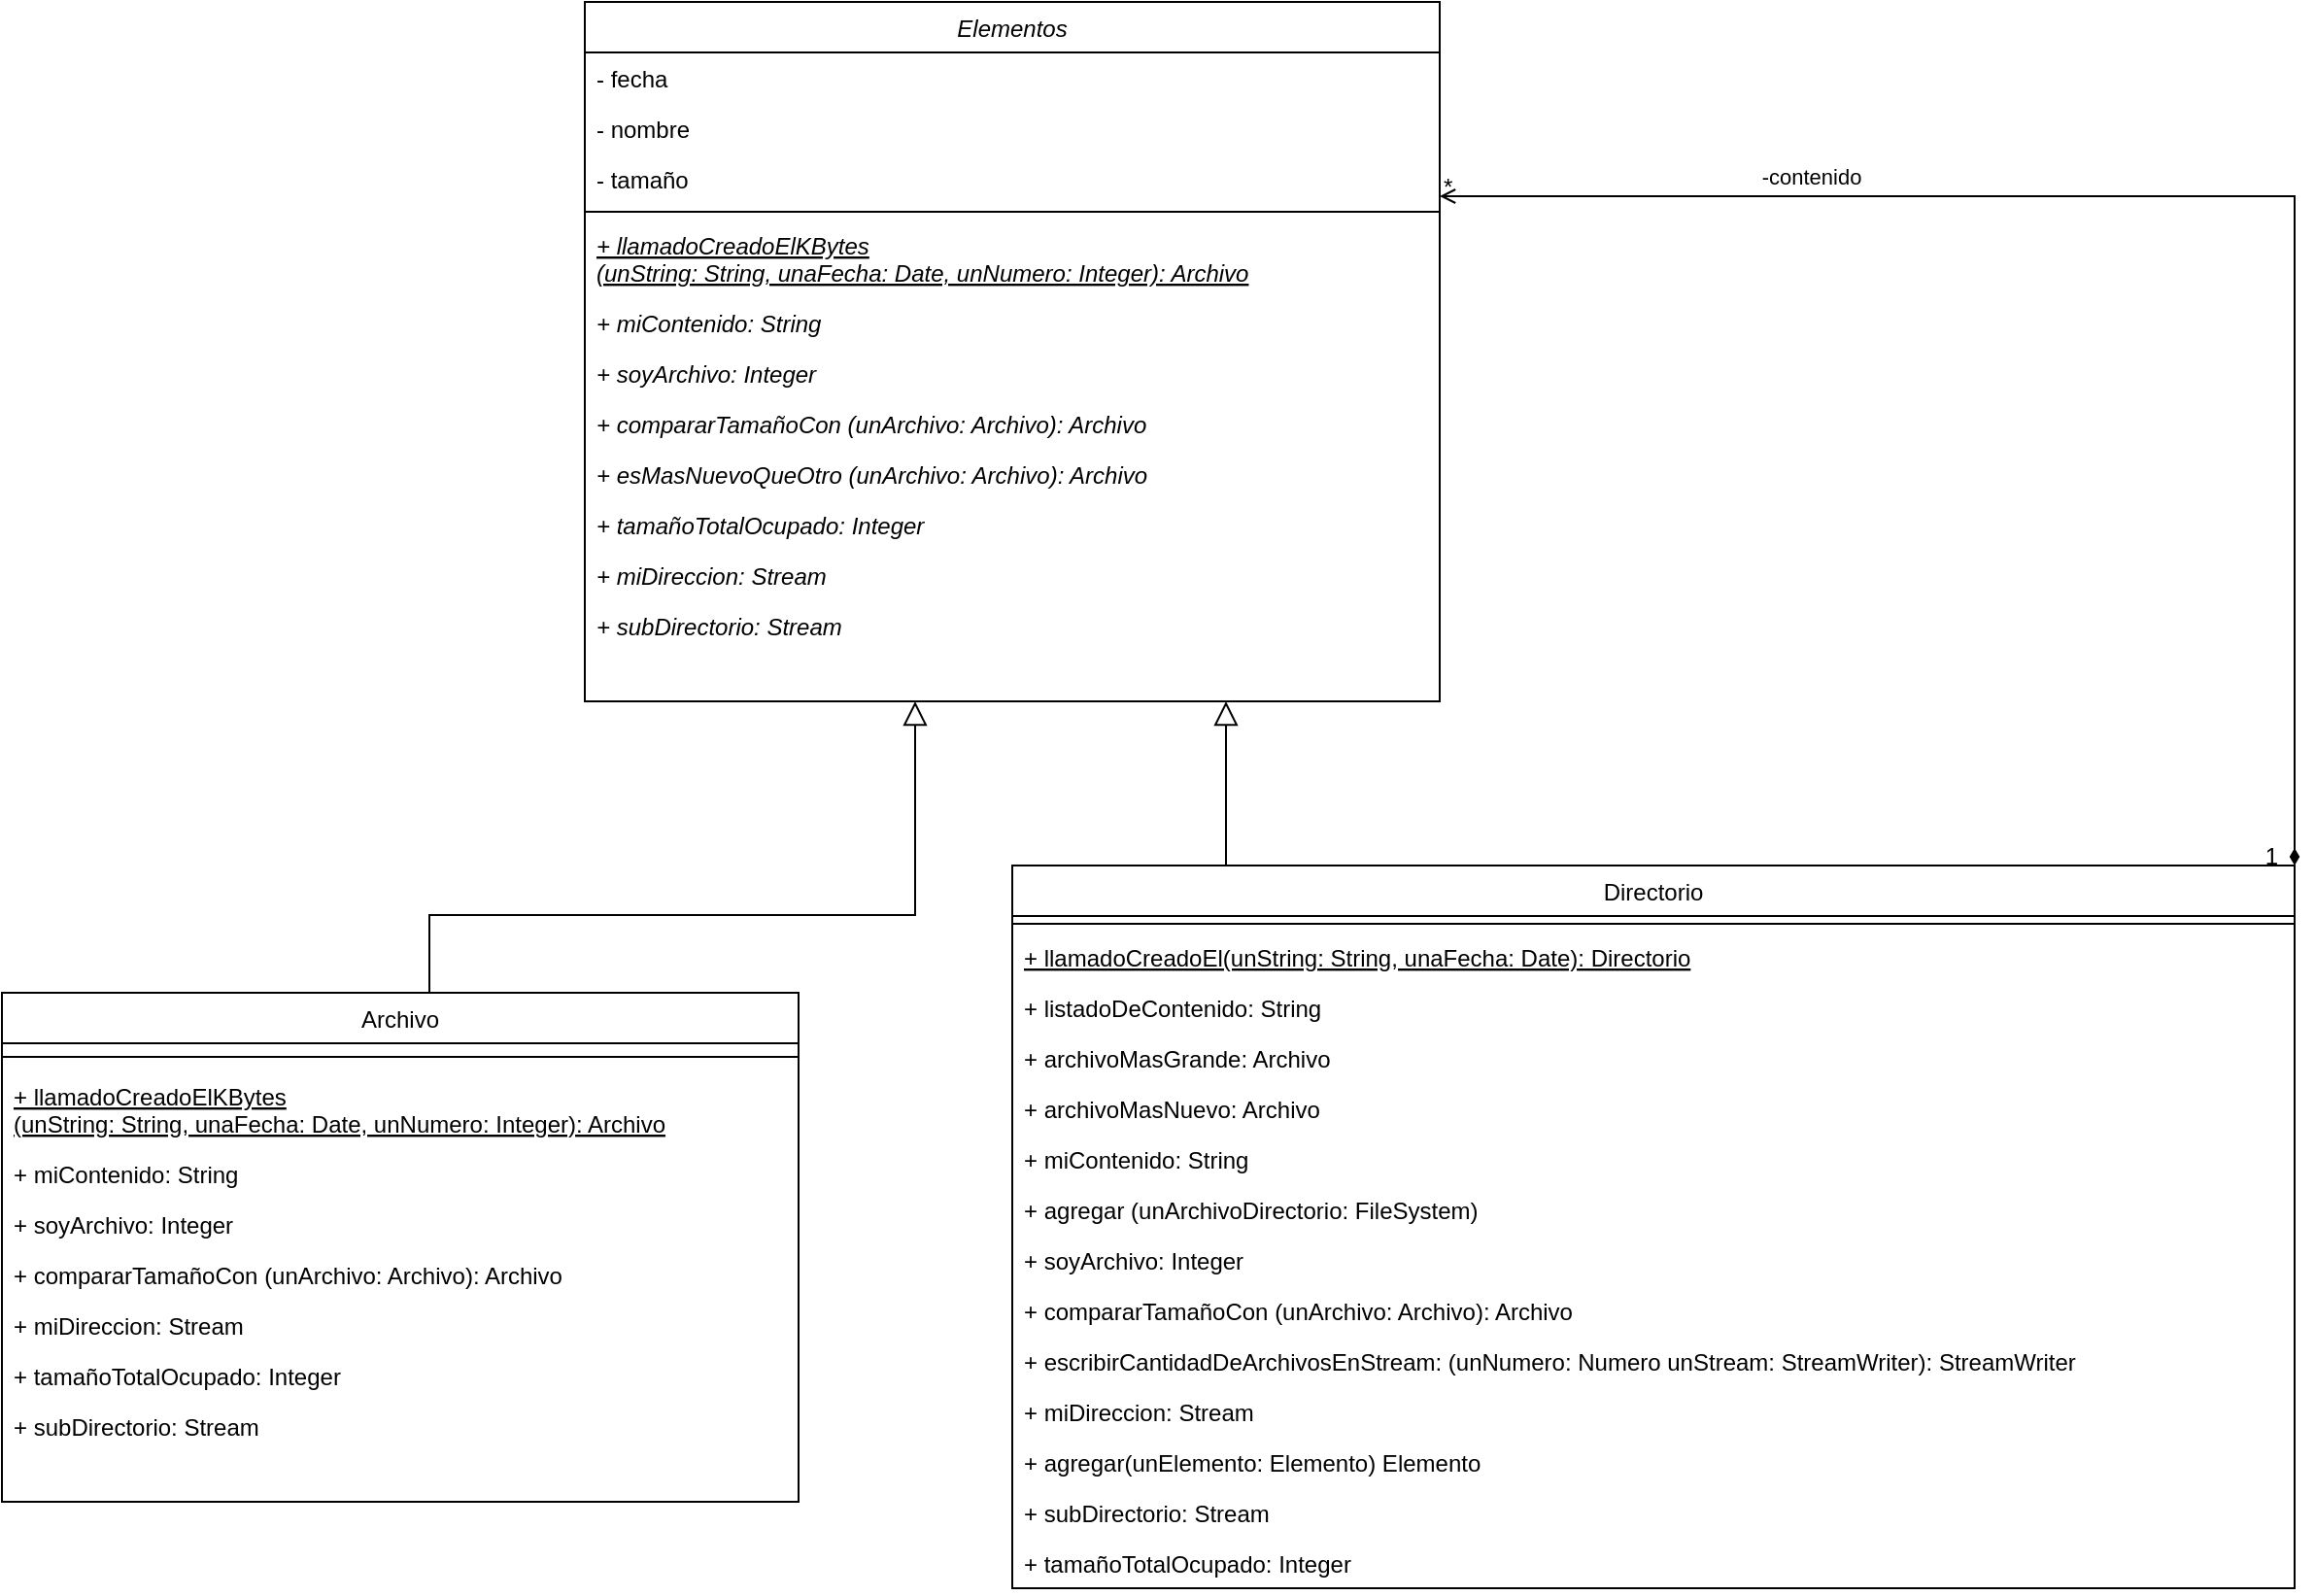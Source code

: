 <mxfile version="13.1.5" type="device"><diagram id="C5RBs43oDa-KdzZeNtuy" name="Page-1"><mxGraphModel dx="1355" dy="776" grid="1" gridSize="10" guides="1" tooltips="1" connect="1" arrows="1" fold="1" page="1" pageScale="1" pageWidth="827" pageHeight="1169" math="0" shadow="0"><root><mxCell id="WIyWlLk6GJQsqaUBKTNV-0"/><mxCell id="WIyWlLk6GJQsqaUBKTNV-1" parent="WIyWlLk6GJQsqaUBKTNV-0"/><mxCell id="zkfFHV4jXpPFQw0GAbJ--12" value="" style="endArrow=block;endSize=10;endFill=0;shadow=0;strokeWidth=1;rounded=0;edgeStyle=elbowEdgeStyle;elbow=vertical;" parent="WIyWlLk6GJQsqaUBKTNV-1" source="zkfFHV4jXpPFQw0GAbJ--6" target="zkfFHV4jXpPFQw0GAbJ--0" edge="1"><mxGeometry width="160" relative="1" as="geometry"><mxPoint x="200" y="203" as="sourcePoint"/><mxPoint x="200" y="203" as="targetPoint"/><Array as="points"><mxPoint x="660" y="390"/><mxPoint x="540" y="380"/></Array></mxGeometry></mxCell><mxCell id="zkfFHV4jXpPFQw0GAbJ--26" value="" style="endArrow=diamondThin;shadow=0;strokeWidth=1;strokeColor=#000000;rounded=0;endFill=1;edgeStyle=elbowEdgeStyle;elbow=vertical;startArrow=open;startFill=0;entryX=1;entryY=0;entryDx=0;entryDy=0;" parent="WIyWlLk6GJQsqaUBKTNV-1" source="zkfFHV4jXpPFQw0GAbJ--0" target="zkfFHV4jXpPFQw0GAbJ--6" edge="1"><mxGeometry x="0.5" y="41" relative="1" as="geometry"><mxPoint x="380" y="192" as="sourcePoint"/><mxPoint x="520" y="650" as="targetPoint"/><mxPoint x="-40" y="32" as="offset"/><Array as="points"><mxPoint x="480" y="110"/><mxPoint x="500" y="490"/><mxPoint x="540" y="500"/><mxPoint x="540" y="480"/><mxPoint x="550" y="190"/><mxPoint x="420" y="440"/><mxPoint x="520" y="189"/><mxPoint x="470" y="189"/></Array></mxGeometry></mxCell><mxCell id="zkfFHV4jXpPFQw0GAbJ--27" value="*" style="resizable=0;align=left;verticalAlign=bottom;labelBackgroundColor=none;fontSize=12;" parent="zkfFHV4jXpPFQw0GAbJ--26" connectable="0" vertex="1"><mxGeometry x="-1" relative="1" as="geometry"><mxPoint y="4" as="offset"/></mxGeometry></mxCell><mxCell id="zkfFHV4jXpPFQw0GAbJ--28" value="1" style="resizable=0;align=right;verticalAlign=bottom;labelBackgroundColor=none;fontSize=12;" parent="zkfFHV4jXpPFQw0GAbJ--26" connectable="0" vertex="1"><mxGeometry x="1" relative="1" as="geometry"><mxPoint x="-7" y="4" as="offset"/></mxGeometry></mxCell><mxCell id="lYS9F4XXgdGpUl2Jq-8O-1" value="-contenido" style="edgeLabel;html=1;align=center;verticalAlign=middle;resizable=0;points=[];" parent="zkfFHV4jXpPFQw0GAbJ--26" vertex="1" connectable="0"><mxGeometry x="-0.517" relative="1" as="geometry"><mxPoint x="1" y="-10" as="offset"/></mxGeometry></mxCell><mxCell id="lYS9F4XXgdGpUl2Jq-8O-13" value="" style="edgeStyle=elbowEdgeStyle;rounded=0;orthogonalLoop=1;jettySize=auto;html=1;startArrow=none;startFill=0;endArrow=block;endFill=0;elbow=vertical;endSize=10;" parent="WIyWlLk6GJQsqaUBKTNV-1" source="zkfFHV4jXpPFQw0GAbJ--17" edge="1"><mxGeometry relative="1" as="geometry"><mxPoint x="500" y="370" as="targetPoint"/><Array as="points"><mxPoint x="250" y="480"/><mxPoint x="410" y="450"/><mxPoint x="250" y="480"/><mxPoint x="420" y="450"/><mxPoint x="490" y="420"/><mxPoint x="480" y="380"/><mxPoint x="290" y="340"/><mxPoint x="470" y="290"/><mxPoint x="510" y="330"/><mxPoint x="490" y="330"/></Array></mxGeometry></mxCell><mxCell id="zkfFHV4jXpPFQw0GAbJ--0" value="Elementos" style="swimlane;fontStyle=2;align=center;verticalAlign=top;childLayout=stackLayout;horizontal=1;startSize=26;horizontalStack=0;resizeParent=1;resizeLast=0;collapsible=1;marginBottom=0;rounded=0;shadow=0;strokeWidth=1;" parent="WIyWlLk6GJQsqaUBKTNV-1" vertex="1"><mxGeometry x="330" y="10" width="440" height="360" as="geometry"><mxRectangle x="230" y="140" width="160" height="26" as="alternateBounds"/></mxGeometry></mxCell><mxCell id="zkfFHV4jXpPFQw0GAbJ--1" value="- fecha" style="text;align=left;verticalAlign=top;spacingLeft=4;spacingRight=4;overflow=hidden;rotatable=0;points=[[0,0.5],[1,0.5]];portConstraint=eastwest;" parent="zkfFHV4jXpPFQw0GAbJ--0" vertex="1"><mxGeometry y="26" width="440" height="26" as="geometry"/></mxCell><mxCell id="zkfFHV4jXpPFQw0GAbJ--2" value="- nombre" style="text;align=left;verticalAlign=top;spacingLeft=4;spacingRight=4;overflow=hidden;rotatable=0;points=[[0,0.5],[1,0.5]];portConstraint=eastwest;rounded=0;shadow=0;html=0;" parent="zkfFHV4jXpPFQw0GAbJ--0" vertex="1"><mxGeometry y="52" width="440" height="26" as="geometry"/></mxCell><mxCell id="zkfFHV4jXpPFQw0GAbJ--3" value="- tamaño" style="text;align=left;verticalAlign=top;spacingLeft=4;spacingRight=4;overflow=hidden;rotatable=0;points=[[0,0.5],[1,0.5]];portConstraint=eastwest;rounded=0;shadow=0;html=0;" parent="zkfFHV4jXpPFQw0GAbJ--0" vertex="1"><mxGeometry y="78" width="440" height="26" as="geometry"/></mxCell><mxCell id="zkfFHV4jXpPFQw0GAbJ--4" value="" style="line;html=1;strokeWidth=1;align=left;verticalAlign=middle;spacingTop=-1;spacingLeft=3;spacingRight=3;rotatable=0;labelPosition=right;points=[];portConstraint=eastwest;" parent="zkfFHV4jXpPFQw0GAbJ--0" vertex="1"><mxGeometry y="104" width="440" height="8" as="geometry"/></mxCell><mxCell id="lYS9F4XXgdGpUl2Jq-8O-15" value="+ llamadoCreadoElKBytes&#xA;(unString: String, unaFecha: Date, unNumero: Integer): Archivo" style="text;strokeColor=none;fillColor=none;align=left;verticalAlign=top;spacingLeft=4;spacingRight=4;overflow=hidden;rotatable=0;points=[[0,0.5],[1,0.5]];portConstraint=eastwest;fontStyle=6" parent="zkfFHV4jXpPFQw0GAbJ--0" vertex="1"><mxGeometry y="112" width="440" height="40" as="geometry"/></mxCell><mxCell id="lYS9F4XXgdGpUl2Jq-8O-22" value="+ miContenido: String" style="text;strokeColor=none;fillColor=none;align=left;verticalAlign=top;spacingLeft=4;spacingRight=4;overflow=hidden;rotatable=0;points=[[0,0.5],[1,0.5]];portConstraint=eastwest;fontStyle=2" parent="zkfFHV4jXpPFQw0GAbJ--0" vertex="1"><mxGeometry y="152" width="440" height="26" as="geometry"/></mxCell><mxCell id="glSS0srOEj0OJwgl89uQ-0" value="+ soyArchivo: Integer" style="text;strokeColor=none;fillColor=none;align=left;verticalAlign=top;spacingLeft=4;spacingRight=4;overflow=hidden;rotatable=0;points=[[0,0.5],[1,0.5]];portConstraint=eastwest;fontStyle=2" vertex="1" parent="zkfFHV4jXpPFQw0GAbJ--0"><mxGeometry y="178" width="440" height="26" as="geometry"/></mxCell><mxCell id="glSS0srOEj0OJwgl89uQ-13" value="+ compararTamañoCon (unArchivo: Archivo): Archivo" style="text;strokeColor=none;fillColor=none;align=left;verticalAlign=top;spacingLeft=4;spacingRight=4;overflow=hidden;rotatable=0;points=[[0,0.5],[1,0.5]];portConstraint=eastwest;fontStyle=2" vertex="1" parent="zkfFHV4jXpPFQw0GAbJ--0"><mxGeometry y="204" width="440" height="26" as="geometry"/></mxCell><mxCell id="glSS0srOEj0OJwgl89uQ-14" value="+ esMasNuevoQueOtro (unArchivo: Archivo): Archivo" style="text;strokeColor=none;fillColor=none;align=left;verticalAlign=top;spacingLeft=4;spacingRight=4;overflow=hidden;rotatable=0;points=[[0,0.5],[1,0.5]];portConstraint=eastwest;fontStyle=2" vertex="1" parent="zkfFHV4jXpPFQw0GAbJ--0"><mxGeometry y="230" width="440" height="26" as="geometry"/></mxCell><mxCell id="glSS0srOEj0OJwgl89uQ-15" value="+ tamañoTotalOcupado: Integer" style="text;strokeColor=none;fillColor=none;align=left;verticalAlign=top;spacingLeft=4;spacingRight=4;overflow=hidden;rotatable=0;points=[[0,0.5],[1,0.5]];portConstraint=eastwest;fontStyle=2" vertex="1" parent="zkfFHV4jXpPFQw0GAbJ--0"><mxGeometry y="256" width="440" height="26" as="geometry"/></mxCell><mxCell id="glSS0srOEj0OJwgl89uQ-17" value="+ miDireccion: Stream" style="text;strokeColor=none;fillColor=none;align=left;verticalAlign=top;spacingLeft=4;spacingRight=4;overflow=hidden;rotatable=0;points=[[0,0.5],[1,0.5]];portConstraint=eastwest;fontStyle=2" vertex="1" parent="zkfFHV4jXpPFQw0GAbJ--0"><mxGeometry y="282" width="440" height="26" as="geometry"/></mxCell><mxCell id="glSS0srOEj0OJwgl89uQ-21" value="+ subDirectorio: Stream" style="text;strokeColor=none;fillColor=none;align=left;verticalAlign=top;spacingLeft=4;spacingRight=4;overflow=hidden;rotatable=0;points=[[0,0.5],[1,0.5]];portConstraint=eastwest;fontStyle=2" vertex="1" parent="zkfFHV4jXpPFQw0GAbJ--0"><mxGeometry y="308" width="440" height="26" as="geometry"/></mxCell><mxCell id="zkfFHV4jXpPFQw0GAbJ--17" value="Archivo" style="swimlane;fontStyle=0;align=center;verticalAlign=top;childLayout=stackLayout;horizontal=1;startSize=26;horizontalStack=0;resizeParent=1;resizeLast=0;collapsible=1;marginBottom=0;rounded=0;shadow=0;strokeWidth=1;" parent="WIyWlLk6GJQsqaUBKTNV-1" vertex="1"><mxGeometry x="30" y="520" width="410" height="262" as="geometry"><mxRectangle x="550" y="140" width="160" height="26" as="alternateBounds"/></mxGeometry></mxCell><mxCell id="zkfFHV4jXpPFQw0GAbJ--23" value="" style="line;html=1;strokeWidth=1;align=left;verticalAlign=middle;spacingTop=-1;spacingLeft=3;spacingRight=3;rotatable=0;labelPosition=right;points=[];portConstraint=eastwest;" parent="zkfFHV4jXpPFQw0GAbJ--17" vertex="1"><mxGeometry y="26" width="410" height="14" as="geometry"/></mxCell><mxCell id="lYS9F4XXgdGpUl2Jq-8O-20" value="+ llamadoCreadoElKBytes&#xA;(unString: String, unaFecha: Date, unNumero: Integer): Archivo" style="text;strokeColor=none;fillColor=none;align=left;verticalAlign=top;spacingLeft=4;spacingRight=4;overflow=hidden;rotatable=0;points=[[0,0.5],[1,0.5]];portConstraint=eastwest;fontStyle=4" parent="zkfFHV4jXpPFQw0GAbJ--17" vertex="1"><mxGeometry y="40" width="410" height="40" as="geometry"/></mxCell><mxCell id="lYS9F4XXgdGpUl2Jq-8O-23" value="+ miContenido: String" style="text;strokeColor=none;fillColor=none;align=left;verticalAlign=top;spacingLeft=4;spacingRight=4;overflow=hidden;rotatable=0;points=[[0,0.5],[1,0.5]];portConstraint=eastwest;fontStyle=0" parent="zkfFHV4jXpPFQw0GAbJ--17" vertex="1"><mxGeometry y="80" width="410" height="26" as="geometry"/></mxCell><mxCell id="glSS0srOEj0OJwgl89uQ-9" value="+ soyArchivo: Integer" style="text;strokeColor=none;fillColor=none;align=left;verticalAlign=top;spacingLeft=4;spacingRight=4;overflow=hidden;rotatable=0;points=[[0,0.5],[1,0.5]];portConstraint=eastwest;fontStyle=0" vertex="1" parent="zkfFHV4jXpPFQw0GAbJ--17"><mxGeometry y="106" width="410" height="26" as="geometry"/></mxCell><mxCell id="glSS0srOEj0OJwgl89uQ-12" value="+ compararTamañoCon (unArchivo: Archivo): Archivo" style="text;strokeColor=none;fillColor=none;align=left;verticalAlign=top;spacingLeft=4;spacingRight=4;overflow=hidden;rotatable=0;points=[[0,0.5],[1,0.5]];portConstraint=eastwest;fontStyle=0" vertex="1" parent="zkfFHV4jXpPFQw0GAbJ--17"><mxGeometry y="132" width="410" height="26" as="geometry"/></mxCell><mxCell id="glSS0srOEj0OJwgl89uQ-18" value="+ miDireccion: Stream" style="text;strokeColor=none;fillColor=none;align=left;verticalAlign=top;spacingLeft=4;spacingRight=4;overflow=hidden;rotatable=0;points=[[0,0.5],[1,0.5]];portConstraint=eastwest;fontStyle=0" vertex="1" parent="zkfFHV4jXpPFQw0GAbJ--17"><mxGeometry y="158" width="410" height="26" as="geometry"/></mxCell><mxCell id="glSS0srOEj0OJwgl89uQ-24" value="+ tamañoTotalOcupado: Integer" style="text;strokeColor=none;fillColor=none;align=left;verticalAlign=top;spacingLeft=4;spacingRight=4;overflow=hidden;rotatable=0;points=[[0,0.5],[1,0.5]];portConstraint=eastwest;fontStyle=0" vertex="1" parent="zkfFHV4jXpPFQw0GAbJ--17"><mxGeometry y="184" width="410" height="26" as="geometry"/></mxCell><mxCell id="glSS0srOEj0OJwgl89uQ-22" value="+ subDirectorio: Stream" style="text;strokeColor=none;fillColor=none;align=left;verticalAlign=top;spacingLeft=4;spacingRight=4;overflow=hidden;rotatable=0;points=[[0,0.5],[1,0.5]];portConstraint=eastwest;fontStyle=0" vertex="1" parent="zkfFHV4jXpPFQw0GAbJ--17"><mxGeometry y="210" width="410" height="26" as="geometry"/></mxCell><mxCell id="zkfFHV4jXpPFQw0GAbJ--6" value="Directorio" style="swimlane;fontStyle=0;align=center;verticalAlign=top;childLayout=stackLayout;horizontal=1;startSize=26;horizontalStack=0;resizeParent=1;resizeLast=0;collapsible=1;marginBottom=0;rounded=0;shadow=0;strokeWidth=1;" parent="WIyWlLk6GJQsqaUBKTNV-1" vertex="1"><mxGeometry x="550" y="454.5" width="660" height="372" as="geometry"><mxRectangle x="130" y="380" width="160" height="26" as="alternateBounds"/></mxGeometry></mxCell><mxCell id="zkfFHV4jXpPFQw0GAbJ--9" value="" style="line;html=1;strokeWidth=1;align=left;verticalAlign=middle;spacingTop=-1;spacingLeft=3;spacingRight=3;rotatable=0;labelPosition=right;points=[];portConstraint=eastwest;" parent="zkfFHV4jXpPFQw0GAbJ--6" vertex="1"><mxGeometry y="26" width="660" height="8" as="geometry"/></mxCell><mxCell id="zkfFHV4jXpPFQw0GAbJ--10" value="+ llamadoCreadoEl(unString: String, unaFecha: Date): Directorio" style="text;align=left;verticalAlign=top;spacingLeft=4;spacingRight=4;overflow=hidden;rotatable=0;points=[[0,0.5],[1,0.5]];portConstraint=eastwest;fontStyle=4" parent="zkfFHV4jXpPFQw0GAbJ--6" vertex="1"><mxGeometry y="34" width="660" height="26" as="geometry"/></mxCell><mxCell id="lYS9F4XXgdGpUl2Jq-8O-17" value="+ listadoDeContenido: String" style="text;strokeColor=none;fillColor=none;align=left;verticalAlign=top;spacingLeft=4;spacingRight=4;overflow=hidden;rotatable=0;points=[[0,0.5],[1,0.5]];portConstraint=eastwest;" parent="zkfFHV4jXpPFQw0GAbJ--6" vertex="1"><mxGeometry y="60" width="660" height="26" as="geometry"/></mxCell><mxCell id="lYS9F4XXgdGpUl2Jq-8O-18" value="+ archivoMasGrande: Archivo" style="text;strokeColor=none;fillColor=none;align=left;verticalAlign=top;spacingLeft=4;spacingRight=4;overflow=hidden;rotatable=0;points=[[0,0.5],[1,0.5]];portConstraint=eastwest;" parent="zkfFHV4jXpPFQw0GAbJ--6" vertex="1"><mxGeometry y="86" width="660" height="26" as="geometry"/></mxCell><mxCell id="lYS9F4XXgdGpUl2Jq-8O-19" value="+ archivoMasNuevo: Archivo" style="text;strokeColor=none;fillColor=none;align=left;verticalAlign=top;spacingLeft=4;spacingRight=4;overflow=hidden;rotatable=0;points=[[0,0.5],[1,0.5]];portConstraint=eastwest;" parent="zkfFHV4jXpPFQw0GAbJ--6" vertex="1"><mxGeometry y="112" width="660" height="26" as="geometry"/></mxCell><mxCell id="lYS9F4XXgdGpUl2Jq-8O-28" value="+ miContenido: String" style="text;strokeColor=none;fillColor=none;align=left;verticalAlign=top;spacingLeft=4;spacingRight=4;overflow=hidden;rotatable=0;points=[[0,0.5],[1,0.5]];portConstraint=eastwest;fontStyle=0" parent="zkfFHV4jXpPFQw0GAbJ--6" vertex="1"><mxGeometry y="138" width="660" height="26" as="geometry"/></mxCell><mxCell id="lYS9F4XXgdGpUl2Jq-8O-29" value="+ agregar (unArchivoDirectorio: FileSystem)" style="text;strokeColor=none;fillColor=none;align=left;verticalAlign=top;spacingLeft=4;spacingRight=4;overflow=hidden;rotatable=0;points=[[0,0.5],[1,0.5]];portConstraint=eastwest;fontStyle=0" parent="zkfFHV4jXpPFQw0GAbJ--6" vertex="1"><mxGeometry y="164" width="660" height="26" as="geometry"/></mxCell><mxCell id="glSS0srOEj0OJwgl89uQ-10" value="+ soyArchivo: Integer" style="text;strokeColor=none;fillColor=none;align=left;verticalAlign=top;spacingLeft=4;spacingRight=4;overflow=hidden;rotatable=0;points=[[0,0.5],[1,0.5]];portConstraint=eastwest;fontStyle=0" vertex="1" parent="zkfFHV4jXpPFQw0GAbJ--6"><mxGeometry y="190" width="660" height="26" as="geometry"/></mxCell><mxCell id="glSS0srOEj0OJwgl89uQ-11" value="+ compararTamañoCon (unArchivo: Archivo): Archivo" style="text;strokeColor=none;fillColor=none;align=left;verticalAlign=top;spacingLeft=4;spacingRight=4;overflow=hidden;rotatable=0;points=[[0,0.5],[1,0.5]];portConstraint=eastwest;fontStyle=0" vertex="1" parent="zkfFHV4jXpPFQw0GAbJ--6"><mxGeometry y="216" width="660" height="26" as="geometry"/></mxCell><mxCell id="glSS0srOEj0OJwgl89uQ-16" value="+ escribirCantidadDeArchivosEnStream: (unNumero: Numero unStream: StreamWriter): StreamWriter" style="text;strokeColor=none;fillColor=none;align=left;verticalAlign=top;spacingLeft=4;spacingRight=4;overflow=hidden;rotatable=0;points=[[0,0.5],[1,0.5]];portConstraint=eastwest;fontStyle=0" vertex="1" parent="zkfFHV4jXpPFQw0GAbJ--6"><mxGeometry y="242" width="660" height="26" as="geometry"/></mxCell><mxCell id="glSS0srOEj0OJwgl89uQ-19" value="+ miDireccion: Stream" style="text;strokeColor=none;fillColor=none;align=left;verticalAlign=top;spacingLeft=4;spacingRight=4;overflow=hidden;rotatable=0;points=[[0,0.5],[1,0.5]];portConstraint=eastwest;fontStyle=0" vertex="1" parent="zkfFHV4jXpPFQw0GAbJ--6"><mxGeometry y="268" width="660" height="26" as="geometry"/></mxCell><mxCell id="glSS0srOEj0OJwgl89uQ-20" value="+ agregar(unElemento: Elemento) Elemento" style="text;strokeColor=none;fillColor=none;align=left;verticalAlign=top;spacingLeft=4;spacingRight=4;overflow=hidden;rotatable=0;points=[[0,0.5],[1,0.5]];portConstraint=eastwest;fontStyle=0" vertex="1" parent="zkfFHV4jXpPFQw0GAbJ--6"><mxGeometry y="294" width="660" height="26" as="geometry"/></mxCell><mxCell id="glSS0srOEj0OJwgl89uQ-23" value="+ subDirectorio: Stream" style="text;strokeColor=none;fillColor=none;align=left;verticalAlign=top;spacingLeft=4;spacingRight=4;overflow=hidden;rotatable=0;points=[[0,0.5],[1,0.5]];portConstraint=eastwest;fontStyle=0" vertex="1" parent="zkfFHV4jXpPFQw0GAbJ--6"><mxGeometry y="320" width="660" height="26" as="geometry"/></mxCell><mxCell id="glSS0srOEj0OJwgl89uQ-25" value="+ tamañoTotalOcupado: Integer" style="text;strokeColor=none;fillColor=none;align=left;verticalAlign=top;spacingLeft=4;spacingRight=4;overflow=hidden;rotatable=0;points=[[0,0.5],[1,0.5]];portConstraint=eastwest;fontStyle=0" vertex="1" parent="zkfFHV4jXpPFQw0GAbJ--6"><mxGeometry y="346" width="660" height="26" as="geometry"/></mxCell></root></mxGraphModel></diagram></mxfile>